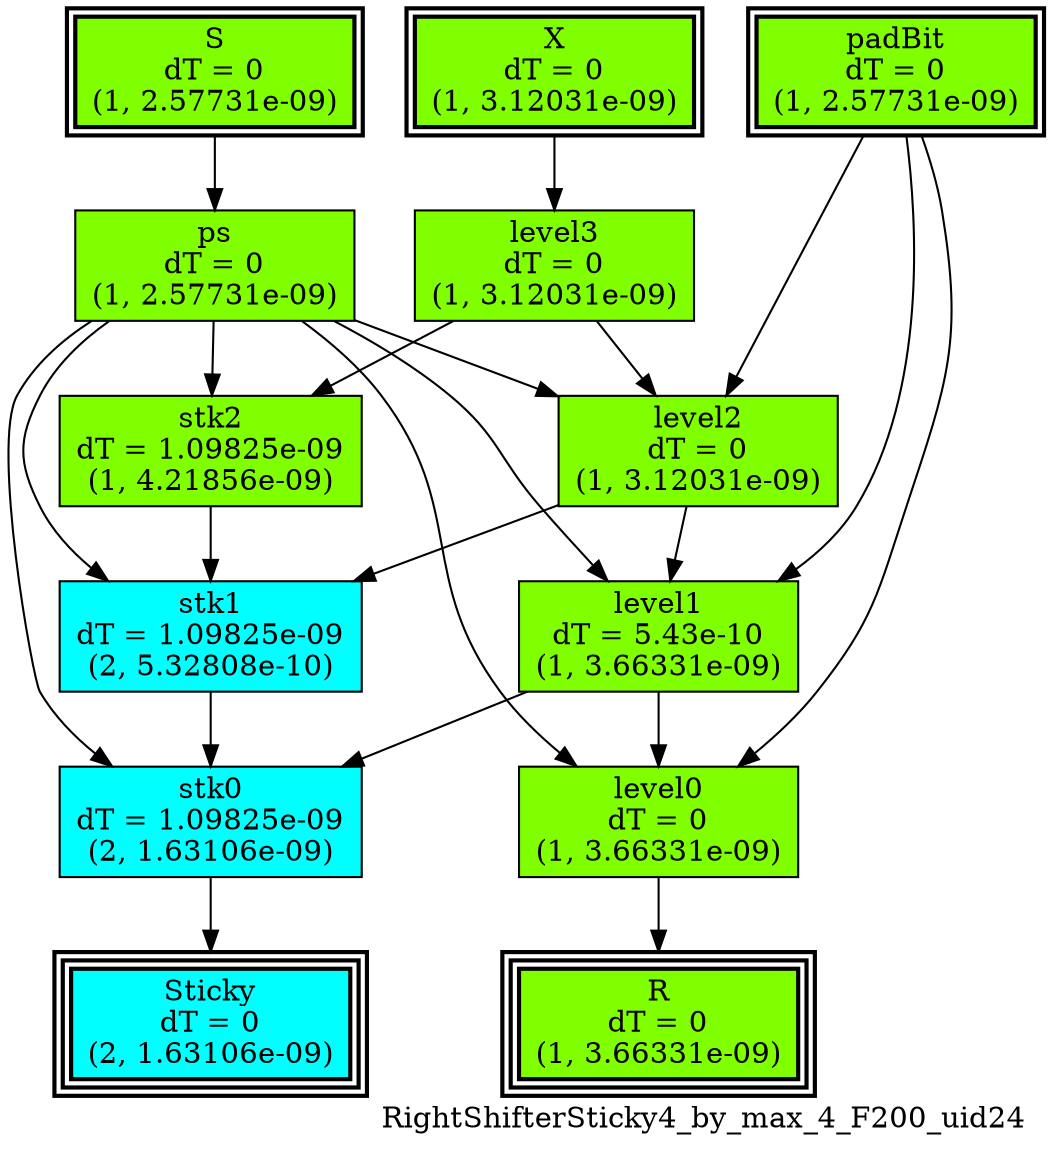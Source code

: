 digraph RightShifterSticky4_by_max_4_F200_uid24
{
	//graph drawing options
	label=RightShifterSticky4_by_max_4_F200_uid24;
	labelloc=bottom;
	labeljust=right;
	ratio=auto;
	nodesep=0.25;
	ranksep=0.5;

	//input/output signals of operator RightShifterSticky4_by_max_4_F200_uid24
	X__RightShifterSticky4_by_max_4_F200_uid24 [ label="X\ndT = 0\n(1, 3.12031e-09)", shape=box, color=black, style="bold, filled", fillcolor=chartreuse, peripheries=2 ];
	S__RightShifterSticky4_by_max_4_F200_uid24 [ label="S\ndT = 0\n(1, 2.57731e-09)", shape=box, color=black, style="bold, filled", fillcolor=chartreuse, peripheries=2 ];
	padBit__RightShifterSticky4_by_max_4_F200_uid24 [ label="padBit\ndT = 0\n(1, 2.57731e-09)", shape=box, color=black, style="bold, filled", fillcolor=chartreuse, peripheries=2 ];
	R__RightShifterSticky4_by_max_4_F200_uid24 [ label="R\ndT = 0\n(1, 3.66331e-09)", shape=box, color=black, style="bold, filled", fillcolor=chartreuse, peripheries=3 ];
	Sticky__RightShifterSticky4_by_max_4_F200_uid24 [ label="Sticky\ndT = 0\n(2, 1.63106e-09)", shape=box, color=black, style="bold, filled", fillcolor=cyan, peripheries=3 ];
	{rank=same X__RightShifterSticky4_by_max_4_F200_uid24, S__RightShifterSticky4_by_max_4_F200_uid24, padBit__RightShifterSticky4_by_max_4_F200_uid24};
	{rank=same R__RightShifterSticky4_by_max_4_F200_uid24, Sticky__RightShifterSticky4_by_max_4_F200_uid24};
	//internal signals of operator RightShifterSticky4_by_max_4_F200_uid24
	ps__RightShifterSticky4_by_max_4_F200_uid24 [ label="ps\ndT = 0\n(1, 2.57731e-09)", shape=box, color=black, style=filled, fillcolor=chartreuse, peripheries=1 ];
	level3__RightShifterSticky4_by_max_4_F200_uid24 [ label="level3\ndT = 0\n(1, 3.12031e-09)", shape=box, color=black, style=filled, fillcolor=chartreuse, peripheries=1 ];
	stk2__RightShifterSticky4_by_max_4_F200_uid24 [ label="stk2\ndT = 1.09825e-09\n(1, 4.21856e-09)", shape=box, color=black, style=filled, fillcolor=chartreuse, peripheries=1 ];
	level2__RightShifterSticky4_by_max_4_F200_uid24 [ label="level2\ndT = 0\n(1, 3.12031e-09)", shape=box, color=black, style=filled, fillcolor=chartreuse, peripheries=1 ];
	stk1__RightShifterSticky4_by_max_4_F200_uid24 [ label="stk1\ndT = 1.09825e-09\n(2, 5.32808e-10)", shape=box, color=black, style=filled, fillcolor=cyan, peripheries=1 ];
	level1__RightShifterSticky4_by_max_4_F200_uid24 [ label="level1\ndT = 5.43e-10\n(1, 3.66331e-09)", shape=box, color=black, style=filled, fillcolor=chartreuse, peripheries=1 ];
	stk0__RightShifterSticky4_by_max_4_F200_uid24 [ label="stk0\ndT = 1.09825e-09\n(2, 1.63106e-09)", shape=box, color=black, style=filled, fillcolor=cyan, peripheries=1 ];
	level0__RightShifterSticky4_by_max_4_F200_uid24 [ label="level0\ndT = 0\n(1, 3.66331e-09)", shape=box, color=black, style=filled, fillcolor=chartreuse, peripheries=1 ];

	//subcomponents of operator RightShifterSticky4_by_max_4_F200_uid24

	//input and internal signal connections of operator RightShifterSticky4_by_max_4_F200_uid24
	X__RightShifterSticky4_by_max_4_F200_uid24 -> level3__RightShifterSticky4_by_max_4_F200_uid24 [ arrowhead=normal, arrowsize=1.0, arrowtail=normal, color=black, dir=forward  ];
	S__RightShifterSticky4_by_max_4_F200_uid24 -> ps__RightShifterSticky4_by_max_4_F200_uid24 [ arrowhead=normal, arrowsize=1.0, arrowtail=normal, color=black, dir=forward  ];
	padBit__RightShifterSticky4_by_max_4_F200_uid24 -> level2__RightShifterSticky4_by_max_4_F200_uid24 [ arrowhead=normal, arrowsize=1.0, arrowtail=normal, color=black, dir=forward  ];
	padBit__RightShifterSticky4_by_max_4_F200_uid24 -> level1__RightShifterSticky4_by_max_4_F200_uid24 [ arrowhead=normal, arrowsize=1.0, arrowtail=normal, color=black, dir=forward  ];
	padBit__RightShifterSticky4_by_max_4_F200_uid24 -> level0__RightShifterSticky4_by_max_4_F200_uid24 [ arrowhead=normal, arrowsize=1.0, arrowtail=normal, color=black, dir=forward  ];
	ps__RightShifterSticky4_by_max_4_F200_uid24 -> stk2__RightShifterSticky4_by_max_4_F200_uid24 [ arrowhead=normal, arrowsize=1.0, arrowtail=normal, color=black, dir=forward  ];
	ps__RightShifterSticky4_by_max_4_F200_uid24 -> level2__RightShifterSticky4_by_max_4_F200_uid24 [ arrowhead=normal, arrowsize=1.0, arrowtail=normal, color=black, dir=forward  ];
	ps__RightShifterSticky4_by_max_4_F200_uid24 -> stk1__RightShifterSticky4_by_max_4_F200_uid24 [ arrowhead=normal, arrowsize=1.0, arrowtail=normal, color=black, dir=forward  ];
	ps__RightShifterSticky4_by_max_4_F200_uid24 -> level1__RightShifterSticky4_by_max_4_F200_uid24 [ arrowhead=normal, arrowsize=1.0, arrowtail=normal, color=black, dir=forward  ];
	ps__RightShifterSticky4_by_max_4_F200_uid24 -> stk0__RightShifterSticky4_by_max_4_F200_uid24 [ arrowhead=normal, arrowsize=1.0, arrowtail=normal, color=black, dir=forward  ];
	ps__RightShifterSticky4_by_max_4_F200_uid24 -> level0__RightShifterSticky4_by_max_4_F200_uid24 [ arrowhead=normal, arrowsize=1.0, arrowtail=normal, color=black, dir=forward  ];
	level3__RightShifterSticky4_by_max_4_F200_uid24 -> stk2__RightShifterSticky4_by_max_4_F200_uid24 [ arrowhead=normal, arrowsize=1.0, arrowtail=normal, color=black, dir=forward  ];
	level3__RightShifterSticky4_by_max_4_F200_uid24 -> level2__RightShifterSticky4_by_max_4_F200_uid24 [ arrowhead=normal, arrowsize=1.0, arrowtail=normal, color=black, dir=forward  ];
	stk2__RightShifterSticky4_by_max_4_F200_uid24 -> stk1__RightShifterSticky4_by_max_4_F200_uid24 [ arrowhead=normal, arrowsize=1.0, arrowtail=normal, color=black, dir=forward  ];
	level2__RightShifterSticky4_by_max_4_F200_uid24 -> stk1__RightShifterSticky4_by_max_4_F200_uid24 [ arrowhead=normal, arrowsize=1.0, arrowtail=normal, color=black, dir=forward  ];
	level2__RightShifterSticky4_by_max_4_F200_uid24 -> level1__RightShifterSticky4_by_max_4_F200_uid24 [ arrowhead=normal, arrowsize=1.0, arrowtail=normal, color=black, dir=forward  ];
	stk1__RightShifterSticky4_by_max_4_F200_uid24 -> stk0__RightShifterSticky4_by_max_4_F200_uid24 [ arrowhead=normal, arrowsize=1.0, arrowtail=normal, color=black, dir=forward  ];
	level1__RightShifterSticky4_by_max_4_F200_uid24 -> stk0__RightShifterSticky4_by_max_4_F200_uid24 [ arrowhead=normal, arrowsize=1.0, arrowtail=normal, color=black, dir=forward  ];
	level1__RightShifterSticky4_by_max_4_F200_uid24 -> level0__RightShifterSticky4_by_max_4_F200_uid24 [ arrowhead=normal, arrowsize=1.0, arrowtail=normal, color=black, dir=forward  ];
	stk0__RightShifterSticky4_by_max_4_F200_uid24 -> Sticky__RightShifterSticky4_by_max_4_F200_uid24 [ arrowhead=normal, arrowsize=1.0, arrowtail=normal, color=black, dir=forward  ];
	level0__RightShifterSticky4_by_max_4_F200_uid24 -> R__RightShifterSticky4_by_max_4_F200_uid24 [ arrowhead=normal, arrowsize=1.0, arrowtail=normal, color=black, dir=forward  ];
}

